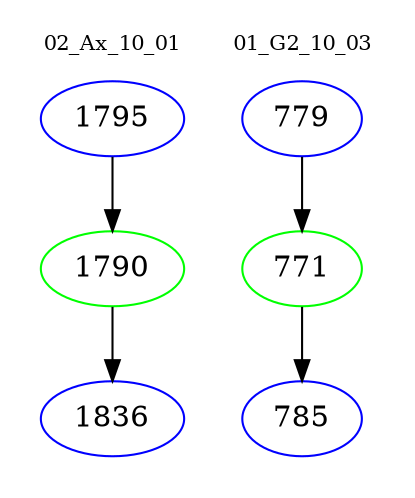 digraph{
subgraph cluster_0 {
color = white
label = "02_Ax_10_01";
fontsize=10;
T0_1795 [label="1795", color="blue"]
T0_1795 -> T0_1790 [color="black"]
T0_1790 [label="1790", color="green"]
T0_1790 -> T0_1836 [color="black"]
T0_1836 [label="1836", color="blue"]
}
subgraph cluster_1 {
color = white
label = "01_G2_10_03";
fontsize=10;
T1_779 [label="779", color="blue"]
T1_779 -> T1_771 [color="black"]
T1_771 [label="771", color="green"]
T1_771 -> T1_785 [color="black"]
T1_785 [label="785", color="blue"]
}
}
